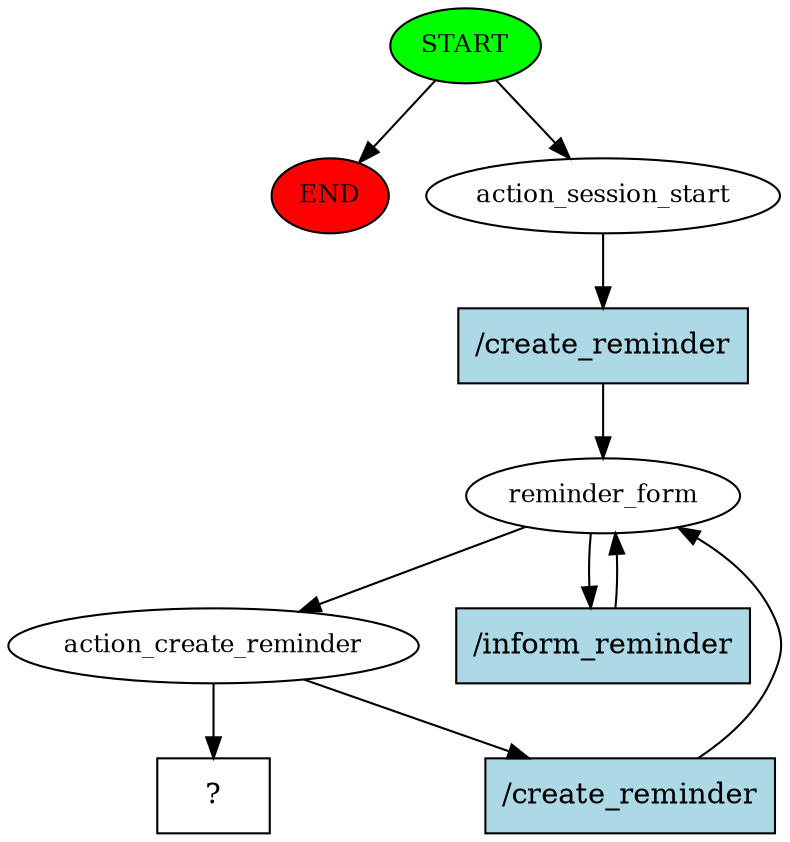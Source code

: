 digraph  {
0 [class="start active", fillcolor=green, fontsize=12, label=START, style=filled];
"-1" [class=end, fillcolor=red, fontsize=12, label=END, style=filled];
1 [class=active, fontsize=12, label=action_session_start];
2 [class=active, fontsize=12, label=reminder_form];
5 [class=active, fontsize=12, label=action_create_reminder];
13 [class="intent dashed active", label="  ?  ", shape=rect];
14 [class="intent active", fillcolor=lightblue, label="/create_reminder", shape=rect, style=filled];
15 [class="intent active", fillcolor=lightblue, label="/inform_reminder", shape=rect, style=filled];
16 [class="intent active", fillcolor=lightblue, label="/create_reminder", shape=rect, style=filled];
0 -> "-1"  [class="", key=NONE, label=""];
0 -> 1  [class=active, key=NONE, label=""];
1 -> 14  [class=active, key=0];
2 -> 5  [class=active, key=NONE, label=""];
2 -> 15  [class=active, key=0];
5 -> 13  [class=active, key=NONE, label=""];
5 -> 16  [class=active, key=0];
14 -> 2  [class=active, key=0];
15 -> 2  [class=active, key=0];
16 -> 2  [class=active, key=0];
}
